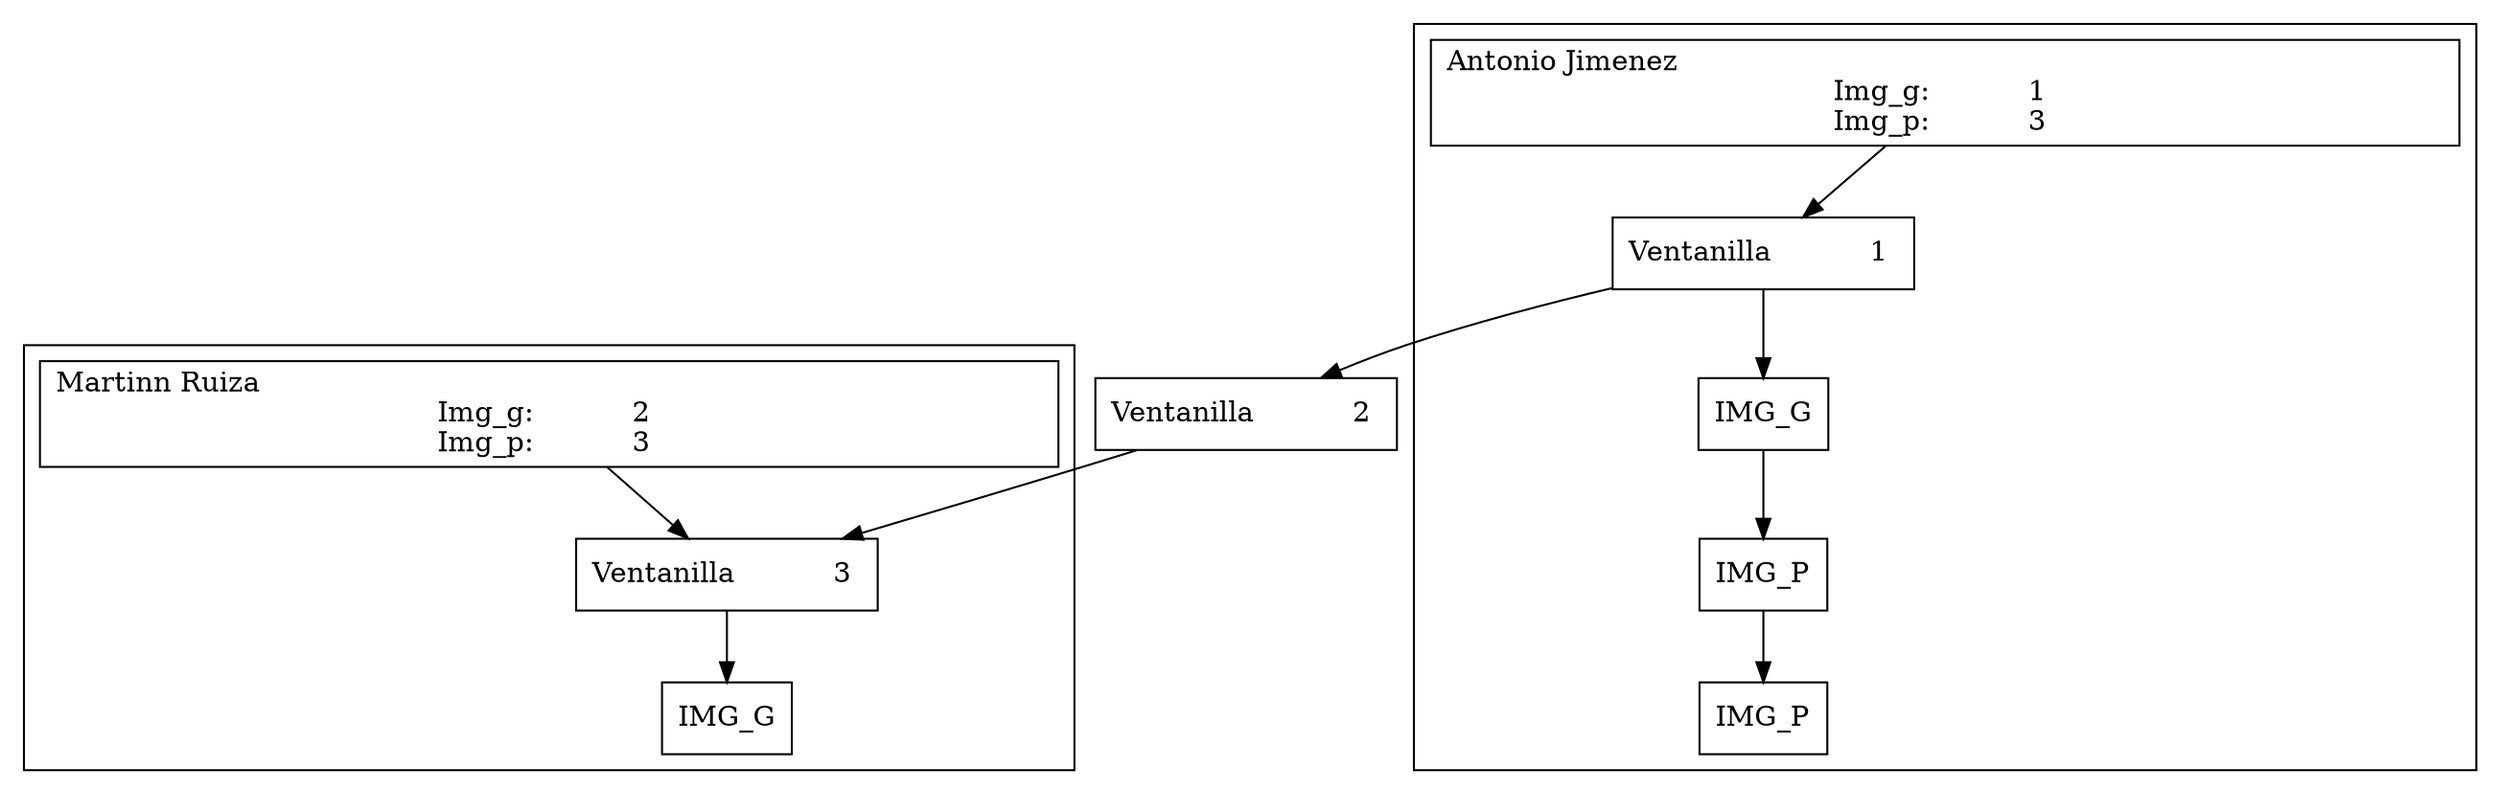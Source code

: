  digraph G {
   node [shape=box];
 "Node Ventanilla           1 " [label="Ventanilla           1 "];
 "Node Ventanilla           1 " -> "Node Ventanilla           2 ";
 subgraph cluster1 {
   node [shape=box];
   rankdir=LR;
 "Node Cliente          10 " [label="Antonio Jimenez                                                                                     \nImg_g:           1 \nImg_p:           3 "];
 "Node Cliente          10 " -> "Node Ventanilla           1 ";
 "NodeG           1 _           1 " [label="IMG_G"];
 "Node Ventanilla           1 " -> "NodeG           1 _           1 ";
 "NodeP           1 _           1 " [label="IMG_P"];
 "NodeG           1 _           1 " -> "NodeP           1 _           1 ";
 "NodeP           1 _           1 " -> "NodeP           2 _           1 ";
 "NodeP           2 _           1 " [label="IMG_P"];
 }
 "Node Ventanilla           2 " [label="Ventanilla           2 "];
 "Node Ventanilla           2 " -> "Node Ventanilla           3 ";
 subgraph cluster2 {
   node [shape=box];
   rankdir=LR;
 }
 "Node Ventanilla           3 " [label="Ventanilla           3 "];
 subgraph cluster3 {
   node [shape=box];
   rankdir=LR;
 "Node Cliente        1808 " [label="Martinn Ruiza                                                                                       \nImg_g:           2 \nImg_p:           3 "];
 "Node Cliente        1808 " -> "Node Ventanilla           3 ";
 "NodeG           1 _           3 " [label="IMG_G"];
 "Node Ventanilla           3 " -> "NodeG           1 _           3 ";
 }
 }
